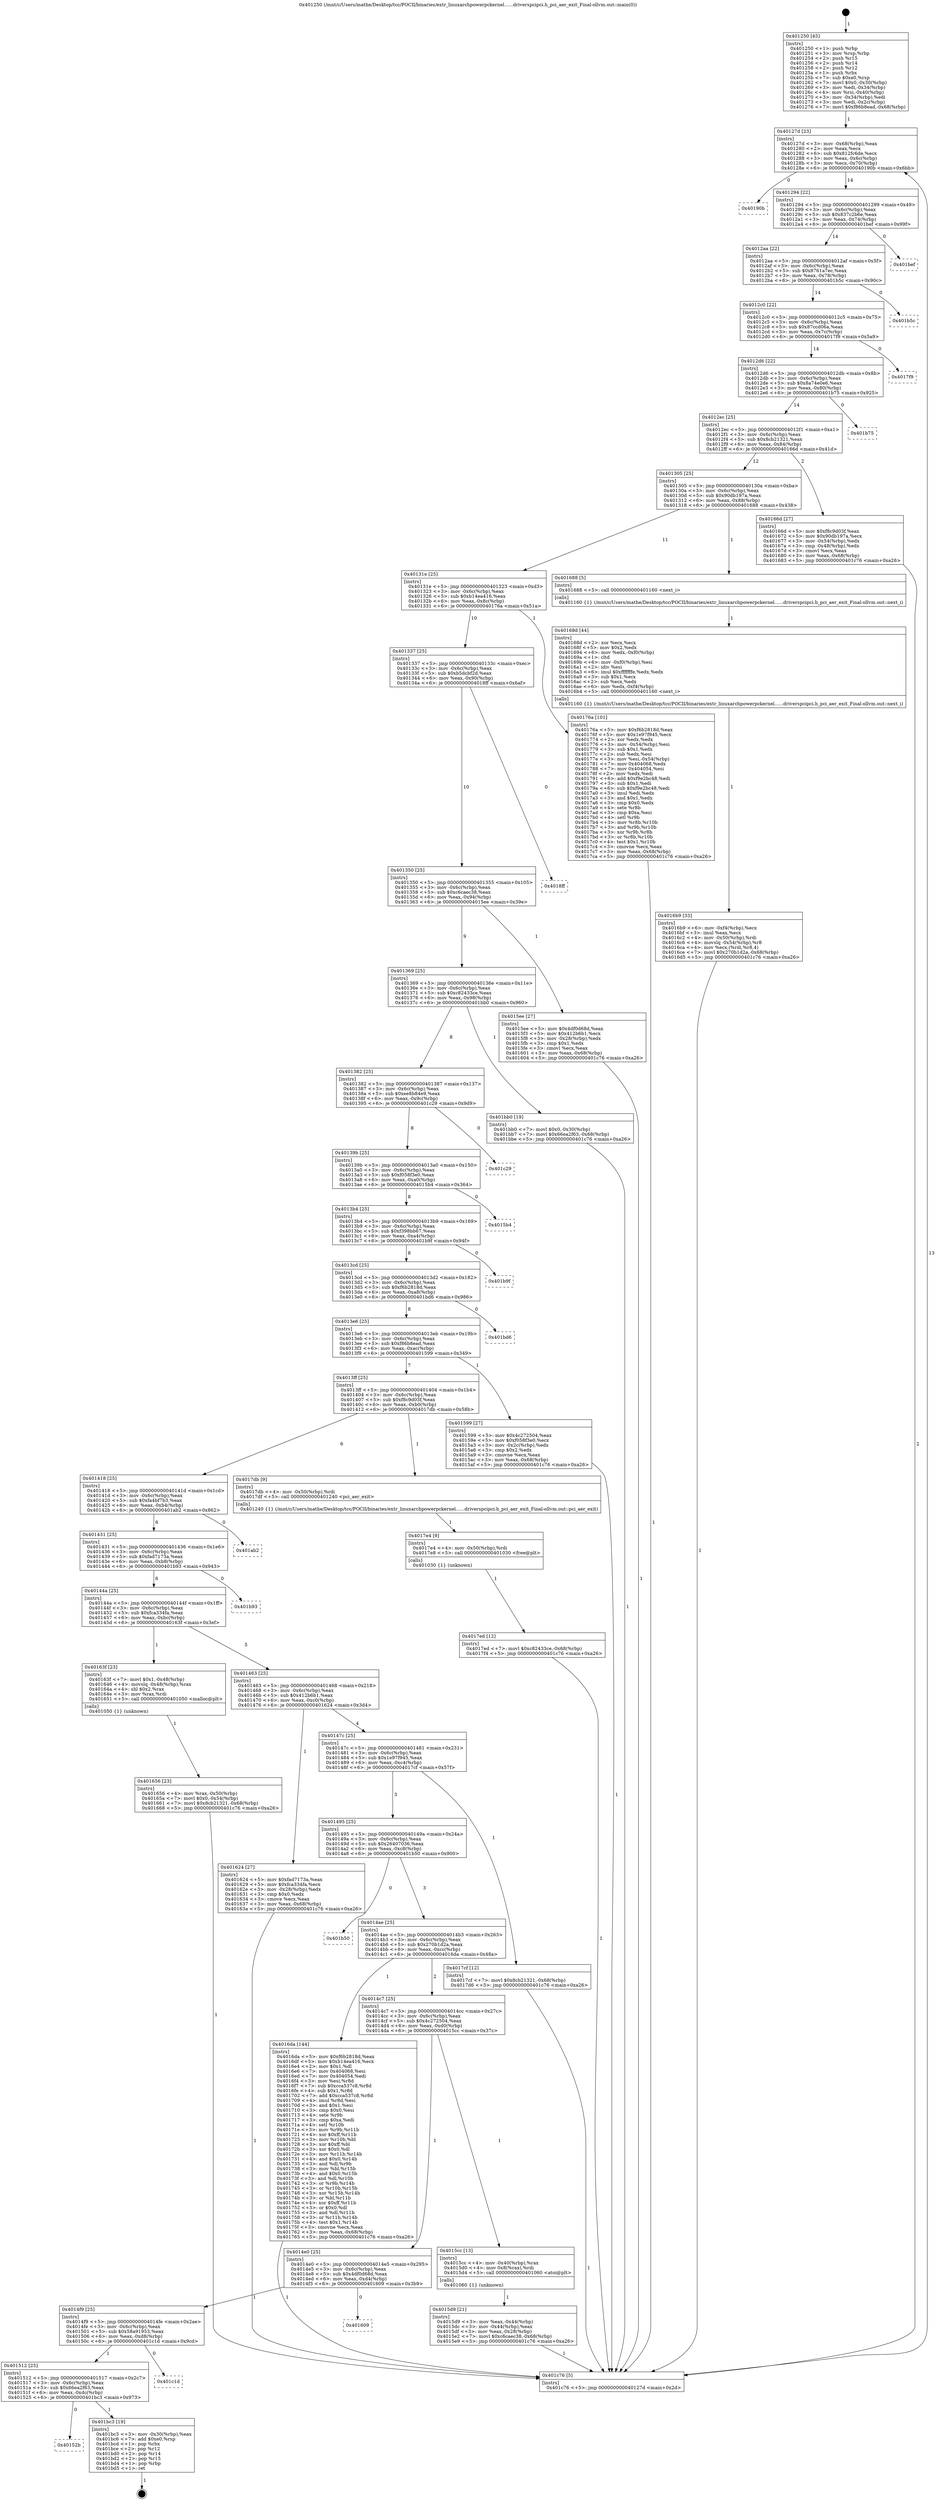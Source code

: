 digraph "0x401250" {
  label = "0x401250 (/mnt/c/Users/mathe/Desktop/tcc/POCII/binaries/extr_linuxarchpowerpckernel......driverspcipci.h_pci_aer_exit_Final-ollvm.out::main(0))"
  labelloc = "t"
  node[shape=record]

  Entry [label="",width=0.3,height=0.3,shape=circle,fillcolor=black,style=filled]
  "0x40127d" [label="{
     0x40127d [23]\l
     | [instrs]\l
     &nbsp;&nbsp;0x40127d \<+3\>: mov -0x68(%rbp),%eax\l
     &nbsp;&nbsp;0x401280 \<+2\>: mov %eax,%ecx\l
     &nbsp;&nbsp;0x401282 \<+6\>: sub $0x812fc6de,%ecx\l
     &nbsp;&nbsp;0x401288 \<+3\>: mov %eax,-0x6c(%rbp)\l
     &nbsp;&nbsp;0x40128b \<+3\>: mov %ecx,-0x70(%rbp)\l
     &nbsp;&nbsp;0x40128e \<+6\>: je 000000000040190b \<main+0x6bb\>\l
  }"]
  "0x40190b" [label="{
     0x40190b\l
  }", style=dashed]
  "0x401294" [label="{
     0x401294 [22]\l
     | [instrs]\l
     &nbsp;&nbsp;0x401294 \<+5\>: jmp 0000000000401299 \<main+0x49\>\l
     &nbsp;&nbsp;0x401299 \<+3\>: mov -0x6c(%rbp),%eax\l
     &nbsp;&nbsp;0x40129c \<+5\>: sub $0x837c2b6e,%eax\l
     &nbsp;&nbsp;0x4012a1 \<+3\>: mov %eax,-0x74(%rbp)\l
     &nbsp;&nbsp;0x4012a4 \<+6\>: je 0000000000401bef \<main+0x99f\>\l
  }"]
  Exit [label="",width=0.3,height=0.3,shape=circle,fillcolor=black,style=filled,peripheries=2]
  "0x401bef" [label="{
     0x401bef\l
  }", style=dashed]
  "0x4012aa" [label="{
     0x4012aa [22]\l
     | [instrs]\l
     &nbsp;&nbsp;0x4012aa \<+5\>: jmp 00000000004012af \<main+0x5f\>\l
     &nbsp;&nbsp;0x4012af \<+3\>: mov -0x6c(%rbp),%eax\l
     &nbsp;&nbsp;0x4012b2 \<+5\>: sub $0x8761a7ec,%eax\l
     &nbsp;&nbsp;0x4012b7 \<+3\>: mov %eax,-0x78(%rbp)\l
     &nbsp;&nbsp;0x4012ba \<+6\>: je 0000000000401b5c \<main+0x90c\>\l
  }"]
  "0x40152b" [label="{
     0x40152b\l
  }", style=dashed]
  "0x401b5c" [label="{
     0x401b5c\l
  }", style=dashed]
  "0x4012c0" [label="{
     0x4012c0 [22]\l
     | [instrs]\l
     &nbsp;&nbsp;0x4012c0 \<+5\>: jmp 00000000004012c5 \<main+0x75\>\l
     &nbsp;&nbsp;0x4012c5 \<+3\>: mov -0x6c(%rbp),%eax\l
     &nbsp;&nbsp;0x4012c8 \<+5\>: sub $0x87ccd06a,%eax\l
     &nbsp;&nbsp;0x4012cd \<+3\>: mov %eax,-0x7c(%rbp)\l
     &nbsp;&nbsp;0x4012d0 \<+6\>: je 00000000004017f9 \<main+0x5a9\>\l
  }"]
  "0x401bc3" [label="{
     0x401bc3 [19]\l
     | [instrs]\l
     &nbsp;&nbsp;0x401bc3 \<+3\>: mov -0x30(%rbp),%eax\l
     &nbsp;&nbsp;0x401bc6 \<+7\>: add $0xe0,%rsp\l
     &nbsp;&nbsp;0x401bcd \<+1\>: pop %rbx\l
     &nbsp;&nbsp;0x401bce \<+2\>: pop %r12\l
     &nbsp;&nbsp;0x401bd0 \<+2\>: pop %r14\l
     &nbsp;&nbsp;0x401bd2 \<+2\>: pop %r15\l
     &nbsp;&nbsp;0x401bd4 \<+1\>: pop %rbp\l
     &nbsp;&nbsp;0x401bd5 \<+1\>: ret\l
  }"]
  "0x4017f9" [label="{
     0x4017f9\l
  }", style=dashed]
  "0x4012d6" [label="{
     0x4012d6 [22]\l
     | [instrs]\l
     &nbsp;&nbsp;0x4012d6 \<+5\>: jmp 00000000004012db \<main+0x8b\>\l
     &nbsp;&nbsp;0x4012db \<+3\>: mov -0x6c(%rbp),%eax\l
     &nbsp;&nbsp;0x4012de \<+5\>: sub $0x8a74e0e6,%eax\l
     &nbsp;&nbsp;0x4012e3 \<+3\>: mov %eax,-0x80(%rbp)\l
     &nbsp;&nbsp;0x4012e6 \<+6\>: je 0000000000401b75 \<main+0x925\>\l
  }"]
  "0x401512" [label="{
     0x401512 [25]\l
     | [instrs]\l
     &nbsp;&nbsp;0x401512 \<+5\>: jmp 0000000000401517 \<main+0x2c7\>\l
     &nbsp;&nbsp;0x401517 \<+3\>: mov -0x6c(%rbp),%eax\l
     &nbsp;&nbsp;0x40151a \<+5\>: sub $0x66ea2f63,%eax\l
     &nbsp;&nbsp;0x40151f \<+6\>: mov %eax,-0xdc(%rbp)\l
     &nbsp;&nbsp;0x401525 \<+6\>: je 0000000000401bc3 \<main+0x973\>\l
  }"]
  "0x401b75" [label="{
     0x401b75\l
  }", style=dashed]
  "0x4012ec" [label="{
     0x4012ec [25]\l
     | [instrs]\l
     &nbsp;&nbsp;0x4012ec \<+5\>: jmp 00000000004012f1 \<main+0xa1\>\l
     &nbsp;&nbsp;0x4012f1 \<+3\>: mov -0x6c(%rbp),%eax\l
     &nbsp;&nbsp;0x4012f4 \<+5\>: sub $0x8cb21321,%eax\l
     &nbsp;&nbsp;0x4012f9 \<+6\>: mov %eax,-0x84(%rbp)\l
     &nbsp;&nbsp;0x4012ff \<+6\>: je 000000000040166d \<main+0x41d\>\l
  }"]
  "0x401c1d" [label="{
     0x401c1d\l
  }", style=dashed]
  "0x40166d" [label="{
     0x40166d [27]\l
     | [instrs]\l
     &nbsp;&nbsp;0x40166d \<+5\>: mov $0xf8c9d03f,%eax\l
     &nbsp;&nbsp;0x401672 \<+5\>: mov $0x90db197a,%ecx\l
     &nbsp;&nbsp;0x401677 \<+3\>: mov -0x54(%rbp),%edx\l
     &nbsp;&nbsp;0x40167a \<+3\>: cmp -0x48(%rbp),%edx\l
     &nbsp;&nbsp;0x40167d \<+3\>: cmovl %ecx,%eax\l
     &nbsp;&nbsp;0x401680 \<+3\>: mov %eax,-0x68(%rbp)\l
     &nbsp;&nbsp;0x401683 \<+5\>: jmp 0000000000401c76 \<main+0xa26\>\l
  }"]
  "0x401305" [label="{
     0x401305 [25]\l
     | [instrs]\l
     &nbsp;&nbsp;0x401305 \<+5\>: jmp 000000000040130a \<main+0xba\>\l
     &nbsp;&nbsp;0x40130a \<+3\>: mov -0x6c(%rbp),%eax\l
     &nbsp;&nbsp;0x40130d \<+5\>: sub $0x90db197a,%eax\l
     &nbsp;&nbsp;0x401312 \<+6\>: mov %eax,-0x88(%rbp)\l
     &nbsp;&nbsp;0x401318 \<+6\>: je 0000000000401688 \<main+0x438\>\l
  }"]
  "0x4014f9" [label="{
     0x4014f9 [25]\l
     | [instrs]\l
     &nbsp;&nbsp;0x4014f9 \<+5\>: jmp 00000000004014fe \<main+0x2ae\>\l
     &nbsp;&nbsp;0x4014fe \<+3\>: mov -0x6c(%rbp),%eax\l
     &nbsp;&nbsp;0x401501 \<+5\>: sub $0x58a91953,%eax\l
     &nbsp;&nbsp;0x401506 \<+6\>: mov %eax,-0xd8(%rbp)\l
     &nbsp;&nbsp;0x40150c \<+6\>: je 0000000000401c1d \<main+0x9cd\>\l
  }"]
  "0x401688" [label="{
     0x401688 [5]\l
     | [instrs]\l
     &nbsp;&nbsp;0x401688 \<+5\>: call 0000000000401160 \<next_i\>\l
     | [calls]\l
     &nbsp;&nbsp;0x401160 \{1\} (/mnt/c/Users/mathe/Desktop/tcc/POCII/binaries/extr_linuxarchpowerpckernel......driverspcipci.h_pci_aer_exit_Final-ollvm.out::next_i)\l
  }"]
  "0x40131e" [label="{
     0x40131e [25]\l
     | [instrs]\l
     &nbsp;&nbsp;0x40131e \<+5\>: jmp 0000000000401323 \<main+0xd3\>\l
     &nbsp;&nbsp;0x401323 \<+3\>: mov -0x6c(%rbp),%eax\l
     &nbsp;&nbsp;0x401326 \<+5\>: sub $0xb14ea416,%eax\l
     &nbsp;&nbsp;0x40132b \<+6\>: mov %eax,-0x8c(%rbp)\l
     &nbsp;&nbsp;0x401331 \<+6\>: je 000000000040176a \<main+0x51a\>\l
  }"]
  "0x401609" [label="{
     0x401609\l
  }", style=dashed]
  "0x40176a" [label="{
     0x40176a [101]\l
     | [instrs]\l
     &nbsp;&nbsp;0x40176a \<+5\>: mov $0xf6b2818d,%eax\l
     &nbsp;&nbsp;0x40176f \<+5\>: mov $0x1e97f945,%ecx\l
     &nbsp;&nbsp;0x401774 \<+2\>: xor %edx,%edx\l
     &nbsp;&nbsp;0x401776 \<+3\>: mov -0x54(%rbp),%esi\l
     &nbsp;&nbsp;0x401779 \<+3\>: sub $0x1,%edx\l
     &nbsp;&nbsp;0x40177c \<+2\>: sub %edx,%esi\l
     &nbsp;&nbsp;0x40177e \<+3\>: mov %esi,-0x54(%rbp)\l
     &nbsp;&nbsp;0x401781 \<+7\>: mov 0x404068,%edx\l
     &nbsp;&nbsp;0x401788 \<+7\>: mov 0x404054,%esi\l
     &nbsp;&nbsp;0x40178f \<+2\>: mov %edx,%edi\l
     &nbsp;&nbsp;0x401791 \<+6\>: add $0xf9e2bc48,%edi\l
     &nbsp;&nbsp;0x401797 \<+3\>: sub $0x1,%edi\l
     &nbsp;&nbsp;0x40179a \<+6\>: sub $0xf9e2bc48,%edi\l
     &nbsp;&nbsp;0x4017a0 \<+3\>: imul %edi,%edx\l
     &nbsp;&nbsp;0x4017a3 \<+3\>: and $0x1,%edx\l
     &nbsp;&nbsp;0x4017a6 \<+3\>: cmp $0x0,%edx\l
     &nbsp;&nbsp;0x4017a9 \<+4\>: sete %r8b\l
     &nbsp;&nbsp;0x4017ad \<+3\>: cmp $0xa,%esi\l
     &nbsp;&nbsp;0x4017b0 \<+4\>: setl %r9b\l
     &nbsp;&nbsp;0x4017b4 \<+3\>: mov %r8b,%r10b\l
     &nbsp;&nbsp;0x4017b7 \<+3\>: and %r9b,%r10b\l
     &nbsp;&nbsp;0x4017ba \<+3\>: xor %r9b,%r8b\l
     &nbsp;&nbsp;0x4017bd \<+3\>: or %r8b,%r10b\l
     &nbsp;&nbsp;0x4017c0 \<+4\>: test $0x1,%r10b\l
     &nbsp;&nbsp;0x4017c4 \<+3\>: cmovne %ecx,%eax\l
     &nbsp;&nbsp;0x4017c7 \<+3\>: mov %eax,-0x68(%rbp)\l
     &nbsp;&nbsp;0x4017ca \<+5\>: jmp 0000000000401c76 \<main+0xa26\>\l
  }"]
  "0x401337" [label="{
     0x401337 [25]\l
     | [instrs]\l
     &nbsp;&nbsp;0x401337 \<+5\>: jmp 000000000040133c \<main+0xec\>\l
     &nbsp;&nbsp;0x40133c \<+3\>: mov -0x6c(%rbp),%eax\l
     &nbsp;&nbsp;0x40133f \<+5\>: sub $0xb5dcbf2d,%eax\l
     &nbsp;&nbsp;0x401344 \<+6\>: mov %eax,-0x90(%rbp)\l
     &nbsp;&nbsp;0x40134a \<+6\>: je 00000000004018ff \<main+0x6af\>\l
  }"]
  "0x4017ed" [label="{
     0x4017ed [12]\l
     | [instrs]\l
     &nbsp;&nbsp;0x4017ed \<+7\>: movl $0xc82433ce,-0x68(%rbp)\l
     &nbsp;&nbsp;0x4017f4 \<+5\>: jmp 0000000000401c76 \<main+0xa26\>\l
  }"]
  "0x4018ff" [label="{
     0x4018ff\l
  }", style=dashed]
  "0x401350" [label="{
     0x401350 [25]\l
     | [instrs]\l
     &nbsp;&nbsp;0x401350 \<+5\>: jmp 0000000000401355 \<main+0x105\>\l
     &nbsp;&nbsp;0x401355 \<+3\>: mov -0x6c(%rbp),%eax\l
     &nbsp;&nbsp;0x401358 \<+5\>: sub $0xc6caec38,%eax\l
     &nbsp;&nbsp;0x40135d \<+6\>: mov %eax,-0x94(%rbp)\l
     &nbsp;&nbsp;0x401363 \<+6\>: je 00000000004015ee \<main+0x39e\>\l
  }"]
  "0x4017e4" [label="{
     0x4017e4 [9]\l
     | [instrs]\l
     &nbsp;&nbsp;0x4017e4 \<+4\>: mov -0x50(%rbp),%rdi\l
     &nbsp;&nbsp;0x4017e8 \<+5\>: call 0000000000401030 \<free@plt\>\l
     | [calls]\l
     &nbsp;&nbsp;0x401030 \{1\} (unknown)\l
  }"]
  "0x4015ee" [label="{
     0x4015ee [27]\l
     | [instrs]\l
     &nbsp;&nbsp;0x4015ee \<+5\>: mov $0x4df0d68d,%eax\l
     &nbsp;&nbsp;0x4015f3 \<+5\>: mov $0x412b6b1,%ecx\l
     &nbsp;&nbsp;0x4015f8 \<+3\>: mov -0x28(%rbp),%edx\l
     &nbsp;&nbsp;0x4015fb \<+3\>: cmp $0x1,%edx\l
     &nbsp;&nbsp;0x4015fe \<+3\>: cmovl %ecx,%eax\l
     &nbsp;&nbsp;0x401601 \<+3\>: mov %eax,-0x68(%rbp)\l
     &nbsp;&nbsp;0x401604 \<+5\>: jmp 0000000000401c76 \<main+0xa26\>\l
  }"]
  "0x401369" [label="{
     0x401369 [25]\l
     | [instrs]\l
     &nbsp;&nbsp;0x401369 \<+5\>: jmp 000000000040136e \<main+0x11e\>\l
     &nbsp;&nbsp;0x40136e \<+3\>: mov -0x6c(%rbp),%eax\l
     &nbsp;&nbsp;0x401371 \<+5\>: sub $0xc82433ce,%eax\l
     &nbsp;&nbsp;0x401376 \<+6\>: mov %eax,-0x98(%rbp)\l
     &nbsp;&nbsp;0x40137c \<+6\>: je 0000000000401bb0 \<main+0x960\>\l
  }"]
  "0x4016b9" [label="{
     0x4016b9 [33]\l
     | [instrs]\l
     &nbsp;&nbsp;0x4016b9 \<+6\>: mov -0xf4(%rbp),%ecx\l
     &nbsp;&nbsp;0x4016bf \<+3\>: imul %eax,%ecx\l
     &nbsp;&nbsp;0x4016c2 \<+4\>: mov -0x50(%rbp),%rdi\l
     &nbsp;&nbsp;0x4016c6 \<+4\>: movslq -0x54(%rbp),%r8\l
     &nbsp;&nbsp;0x4016ca \<+4\>: mov %ecx,(%rdi,%r8,4)\l
     &nbsp;&nbsp;0x4016ce \<+7\>: movl $0x270b1d2a,-0x68(%rbp)\l
     &nbsp;&nbsp;0x4016d5 \<+5\>: jmp 0000000000401c76 \<main+0xa26\>\l
  }"]
  "0x401bb0" [label="{
     0x401bb0 [19]\l
     | [instrs]\l
     &nbsp;&nbsp;0x401bb0 \<+7\>: movl $0x0,-0x30(%rbp)\l
     &nbsp;&nbsp;0x401bb7 \<+7\>: movl $0x66ea2f63,-0x68(%rbp)\l
     &nbsp;&nbsp;0x401bbe \<+5\>: jmp 0000000000401c76 \<main+0xa26\>\l
  }"]
  "0x401382" [label="{
     0x401382 [25]\l
     | [instrs]\l
     &nbsp;&nbsp;0x401382 \<+5\>: jmp 0000000000401387 \<main+0x137\>\l
     &nbsp;&nbsp;0x401387 \<+3\>: mov -0x6c(%rbp),%eax\l
     &nbsp;&nbsp;0x40138a \<+5\>: sub $0xee8b84e9,%eax\l
     &nbsp;&nbsp;0x40138f \<+6\>: mov %eax,-0x9c(%rbp)\l
     &nbsp;&nbsp;0x401395 \<+6\>: je 0000000000401c29 \<main+0x9d9\>\l
  }"]
  "0x40168d" [label="{
     0x40168d [44]\l
     | [instrs]\l
     &nbsp;&nbsp;0x40168d \<+2\>: xor %ecx,%ecx\l
     &nbsp;&nbsp;0x40168f \<+5\>: mov $0x2,%edx\l
     &nbsp;&nbsp;0x401694 \<+6\>: mov %edx,-0xf0(%rbp)\l
     &nbsp;&nbsp;0x40169a \<+1\>: cltd\l
     &nbsp;&nbsp;0x40169b \<+6\>: mov -0xf0(%rbp),%esi\l
     &nbsp;&nbsp;0x4016a1 \<+2\>: idiv %esi\l
     &nbsp;&nbsp;0x4016a3 \<+6\>: imul $0xfffffffe,%edx,%edx\l
     &nbsp;&nbsp;0x4016a9 \<+3\>: sub $0x1,%ecx\l
     &nbsp;&nbsp;0x4016ac \<+2\>: sub %ecx,%edx\l
     &nbsp;&nbsp;0x4016ae \<+6\>: mov %edx,-0xf4(%rbp)\l
     &nbsp;&nbsp;0x4016b4 \<+5\>: call 0000000000401160 \<next_i\>\l
     | [calls]\l
     &nbsp;&nbsp;0x401160 \{1\} (/mnt/c/Users/mathe/Desktop/tcc/POCII/binaries/extr_linuxarchpowerpckernel......driverspcipci.h_pci_aer_exit_Final-ollvm.out::next_i)\l
  }"]
  "0x401c29" [label="{
     0x401c29\l
  }", style=dashed]
  "0x40139b" [label="{
     0x40139b [25]\l
     | [instrs]\l
     &nbsp;&nbsp;0x40139b \<+5\>: jmp 00000000004013a0 \<main+0x150\>\l
     &nbsp;&nbsp;0x4013a0 \<+3\>: mov -0x6c(%rbp),%eax\l
     &nbsp;&nbsp;0x4013a3 \<+5\>: sub $0xf058f3e0,%eax\l
     &nbsp;&nbsp;0x4013a8 \<+6\>: mov %eax,-0xa0(%rbp)\l
     &nbsp;&nbsp;0x4013ae \<+6\>: je 00000000004015b4 \<main+0x364\>\l
  }"]
  "0x401656" [label="{
     0x401656 [23]\l
     | [instrs]\l
     &nbsp;&nbsp;0x401656 \<+4\>: mov %rax,-0x50(%rbp)\l
     &nbsp;&nbsp;0x40165a \<+7\>: movl $0x0,-0x54(%rbp)\l
     &nbsp;&nbsp;0x401661 \<+7\>: movl $0x8cb21321,-0x68(%rbp)\l
     &nbsp;&nbsp;0x401668 \<+5\>: jmp 0000000000401c76 \<main+0xa26\>\l
  }"]
  "0x4015b4" [label="{
     0x4015b4\l
  }", style=dashed]
  "0x4013b4" [label="{
     0x4013b4 [25]\l
     | [instrs]\l
     &nbsp;&nbsp;0x4013b4 \<+5\>: jmp 00000000004013b9 \<main+0x169\>\l
     &nbsp;&nbsp;0x4013b9 \<+3\>: mov -0x6c(%rbp),%eax\l
     &nbsp;&nbsp;0x4013bc \<+5\>: sub $0xf398bb67,%eax\l
     &nbsp;&nbsp;0x4013c1 \<+6\>: mov %eax,-0xa4(%rbp)\l
     &nbsp;&nbsp;0x4013c7 \<+6\>: je 0000000000401b9f \<main+0x94f\>\l
  }"]
  "0x4015d9" [label="{
     0x4015d9 [21]\l
     | [instrs]\l
     &nbsp;&nbsp;0x4015d9 \<+3\>: mov %eax,-0x44(%rbp)\l
     &nbsp;&nbsp;0x4015dc \<+3\>: mov -0x44(%rbp),%eax\l
     &nbsp;&nbsp;0x4015df \<+3\>: mov %eax,-0x28(%rbp)\l
     &nbsp;&nbsp;0x4015e2 \<+7\>: movl $0xc6caec38,-0x68(%rbp)\l
     &nbsp;&nbsp;0x4015e9 \<+5\>: jmp 0000000000401c76 \<main+0xa26\>\l
  }"]
  "0x401b9f" [label="{
     0x401b9f\l
  }", style=dashed]
  "0x4013cd" [label="{
     0x4013cd [25]\l
     | [instrs]\l
     &nbsp;&nbsp;0x4013cd \<+5\>: jmp 00000000004013d2 \<main+0x182\>\l
     &nbsp;&nbsp;0x4013d2 \<+3\>: mov -0x6c(%rbp),%eax\l
     &nbsp;&nbsp;0x4013d5 \<+5\>: sub $0xf6b2818d,%eax\l
     &nbsp;&nbsp;0x4013da \<+6\>: mov %eax,-0xa8(%rbp)\l
     &nbsp;&nbsp;0x4013e0 \<+6\>: je 0000000000401bd6 \<main+0x986\>\l
  }"]
  "0x4014e0" [label="{
     0x4014e0 [25]\l
     | [instrs]\l
     &nbsp;&nbsp;0x4014e0 \<+5\>: jmp 00000000004014e5 \<main+0x295\>\l
     &nbsp;&nbsp;0x4014e5 \<+3\>: mov -0x6c(%rbp),%eax\l
     &nbsp;&nbsp;0x4014e8 \<+5\>: sub $0x4df0d68d,%eax\l
     &nbsp;&nbsp;0x4014ed \<+6\>: mov %eax,-0xd4(%rbp)\l
     &nbsp;&nbsp;0x4014f3 \<+6\>: je 0000000000401609 \<main+0x3b9\>\l
  }"]
  "0x401bd6" [label="{
     0x401bd6\l
  }", style=dashed]
  "0x4013e6" [label="{
     0x4013e6 [25]\l
     | [instrs]\l
     &nbsp;&nbsp;0x4013e6 \<+5\>: jmp 00000000004013eb \<main+0x19b\>\l
     &nbsp;&nbsp;0x4013eb \<+3\>: mov -0x6c(%rbp),%eax\l
     &nbsp;&nbsp;0x4013ee \<+5\>: sub $0xf86b8ead,%eax\l
     &nbsp;&nbsp;0x4013f3 \<+6\>: mov %eax,-0xac(%rbp)\l
     &nbsp;&nbsp;0x4013f9 \<+6\>: je 0000000000401599 \<main+0x349\>\l
  }"]
  "0x4015cc" [label="{
     0x4015cc [13]\l
     | [instrs]\l
     &nbsp;&nbsp;0x4015cc \<+4\>: mov -0x40(%rbp),%rax\l
     &nbsp;&nbsp;0x4015d0 \<+4\>: mov 0x8(%rax),%rdi\l
     &nbsp;&nbsp;0x4015d4 \<+5\>: call 0000000000401060 \<atoi@plt\>\l
     | [calls]\l
     &nbsp;&nbsp;0x401060 \{1\} (unknown)\l
  }"]
  "0x401599" [label="{
     0x401599 [27]\l
     | [instrs]\l
     &nbsp;&nbsp;0x401599 \<+5\>: mov $0x4c272504,%eax\l
     &nbsp;&nbsp;0x40159e \<+5\>: mov $0xf058f3e0,%ecx\l
     &nbsp;&nbsp;0x4015a3 \<+3\>: mov -0x2c(%rbp),%edx\l
     &nbsp;&nbsp;0x4015a6 \<+3\>: cmp $0x2,%edx\l
     &nbsp;&nbsp;0x4015a9 \<+3\>: cmovne %ecx,%eax\l
     &nbsp;&nbsp;0x4015ac \<+3\>: mov %eax,-0x68(%rbp)\l
     &nbsp;&nbsp;0x4015af \<+5\>: jmp 0000000000401c76 \<main+0xa26\>\l
  }"]
  "0x4013ff" [label="{
     0x4013ff [25]\l
     | [instrs]\l
     &nbsp;&nbsp;0x4013ff \<+5\>: jmp 0000000000401404 \<main+0x1b4\>\l
     &nbsp;&nbsp;0x401404 \<+3\>: mov -0x6c(%rbp),%eax\l
     &nbsp;&nbsp;0x401407 \<+5\>: sub $0xf8c9d03f,%eax\l
     &nbsp;&nbsp;0x40140c \<+6\>: mov %eax,-0xb0(%rbp)\l
     &nbsp;&nbsp;0x401412 \<+6\>: je 00000000004017db \<main+0x58b\>\l
  }"]
  "0x401c76" [label="{
     0x401c76 [5]\l
     | [instrs]\l
     &nbsp;&nbsp;0x401c76 \<+5\>: jmp 000000000040127d \<main+0x2d\>\l
  }"]
  "0x401250" [label="{
     0x401250 [45]\l
     | [instrs]\l
     &nbsp;&nbsp;0x401250 \<+1\>: push %rbp\l
     &nbsp;&nbsp;0x401251 \<+3\>: mov %rsp,%rbp\l
     &nbsp;&nbsp;0x401254 \<+2\>: push %r15\l
     &nbsp;&nbsp;0x401256 \<+2\>: push %r14\l
     &nbsp;&nbsp;0x401258 \<+2\>: push %r12\l
     &nbsp;&nbsp;0x40125a \<+1\>: push %rbx\l
     &nbsp;&nbsp;0x40125b \<+7\>: sub $0xe0,%rsp\l
     &nbsp;&nbsp;0x401262 \<+7\>: movl $0x0,-0x30(%rbp)\l
     &nbsp;&nbsp;0x401269 \<+3\>: mov %edi,-0x34(%rbp)\l
     &nbsp;&nbsp;0x40126c \<+4\>: mov %rsi,-0x40(%rbp)\l
     &nbsp;&nbsp;0x401270 \<+3\>: mov -0x34(%rbp),%edi\l
     &nbsp;&nbsp;0x401273 \<+3\>: mov %edi,-0x2c(%rbp)\l
     &nbsp;&nbsp;0x401276 \<+7\>: movl $0xf86b8ead,-0x68(%rbp)\l
  }"]
  "0x4014c7" [label="{
     0x4014c7 [25]\l
     | [instrs]\l
     &nbsp;&nbsp;0x4014c7 \<+5\>: jmp 00000000004014cc \<main+0x27c\>\l
     &nbsp;&nbsp;0x4014cc \<+3\>: mov -0x6c(%rbp),%eax\l
     &nbsp;&nbsp;0x4014cf \<+5\>: sub $0x4c272504,%eax\l
     &nbsp;&nbsp;0x4014d4 \<+6\>: mov %eax,-0xd0(%rbp)\l
     &nbsp;&nbsp;0x4014da \<+6\>: je 00000000004015cc \<main+0x37c\>\l
  }"]
  "0x4017db" [label="{
     0x4017db [9]\l
     | [instrs]\l
     &nbsp;&nbsp;0x4017db \<+4\>: mov -0x50(%rbp),%rdi\l
     &nbsp;&nbsp;0x4017df \<+5\>: call 0000000000401240 \<pci_aer_exit\>\l
     | [calls]\l
     &nbsp;&nbsp;0x401240 \{1\} (/mnt/c/Users/mathe/Desktop/tcc/POCII/binaries/extr_linuxarchpowerpckernel......driverspcipci.h_pci_aer_exit_Final-ollvm.out::pci_aer_exit)\l
  }"]
  "0x401418" [label="{
     0x401418 [25]\l
     | [instrs]\l
     &nbsp;&nbsp;0x401418 \<+5\>: jmp 000000000040141d \<main+0x1cd\>\l
     &nbsp;&nbsp;0x40141d \<+3\>: mov -0x6c(%rbp),%eax\l
     &nbsp;&nbsp;0x401420 \<+5\>: sub $0xfa4bf7b3,%eax\l
     &nbsp;&nbsp;0x401425 \<+6\>: mov %eax,-0xb4(%rbp)\l
     &nbsp;&nbsp;0x40142b \<+6\>: je 0000000000401ab2 \<main+0x862\>\l
  }"]
  "0x4016da" [label="{
     0x4016da [144]\l
     | [instrs]\l
     &nbsp;&nbsp;0x4016da \<+5\>: mov $0xf6b2818d,%eax\l
     &nbsp;&nbsp;0x4016df \<+5\>: mov $0xb14ea416,%ecx\l
     &nbsp;&nbsp;0x4016e4 \<+2\>: mov $0x1,%dl\l
     &nbsp;&nbsp;0x4016e6 \<+7\>: mov 0x404068,%esi\l
     &nbsp;&nbsp;0x4016ed \<+7\>: mov 0x404054,%edi\l
     &nbsp;&nbsp;0x4016f4 \<+3\>: mov %esi,%r8d\l
     &nbsp;&nbsp;0x4016f7 \<+7\>: sub $0xcca537c8,%r8d\l
     &nbsp;&nbsp;0x4016fe \<+4\>: sub $0x1,%r8d\l
     &nbsp;&nbsp;0x401702 \<+7\>: add $0xcca537c8,%r8d\l
     &nbsp;&nbsp;0x401709 \<+4\>: imul %r8d,%esi\l
     &nbsp;&nbsp;0x40170d \<+3\>: and $0x1,%esi\l
     &nbsp;&nbsp;0x401710 \<+3\>: cmp $0x0,%esi\l
     &nbsp;&nbsp;0x401713 \<+4\>: sete %r9b\l
     &nbsp;&nbsp;0x401717 \<+3\>: cmp $0xa,%edi\l
     &nbsp;&nbsp;0x40171a \<+4\>: setl %r10b\l
     &nbsp;&nbsp;0x40171e \<+3\>: mov %r9b,%r11b\l
     &nbsp;&nbsp;0x401721 \<+4\>: xor $0xff,%r11b\l
     &nbsp;&nbsp;0x401725 \<+3\>: mov %r10b,%bl\l
     &nbsp;&nbsp;0x401728 \<+3\>: xor $0xff,%bl\l
     &nbsp;&nbsp;0x40172b \<+3\>: xor $0x0,%dl\l
     &nbsp;&nbsp;0x40172e \<+3\>: mov %r11b,%r14b\l
     &nbsp;&nbsp;0x401731 \<+4\>: and $0x0,%r14b\l
     &nbsp;&nbsp;0x401735 \<+3\>: and %dl,%r9b\l
     &nbsp;&nbsp;0x401738 \<+3\>: mov %bl,%r15b\l
     &nbsp;&nbsp;0x40173b \<+4\>: and $0x0,%r15b\l
     &nbsp;&nbsp;0x40173f \<+3\>: and %dl,%r10b\l
     &nbsp;&nbsp;0x401742 \<+3\>: or %r9b,%r14b\l
     &nbsp;&nbsp;0x401745 \<+3\>: or %r10b,%r15b\l
     &nbsp;&nbsp;0x401748 \<+3\>: xor %r15b,%r14b\l
     &nbsp;&nbsp;0x40174b \<+3\>: or %bl,%r11b\l
     &nbsp;&nbsp;0x40174e \<+4\>: xor $0xff,%r11b\l
     &nbsp;&nbsp;0x401752 \<+3\>: or $0x0,%dl\l
     &nbsp;&nbsp;0x401755 \<+3\>: and %dl,%r11b\l
     &nbsp;&nbsp;0x401758 \<+3\>: or %r11b,%r14b\l
     &nbsp;&nbsp;0x40175b \<+4\>: test $0x1,%r14b\l
     &nbsp;&nbsp;0x40175f \<+3\>: cmovne %ecx,%eax\l
     &nbsp;&nbsp;0x401762 \<+3\>: mov %eax,-0x68(%rbp)\l
     &nbsp;&nbsp;0x401765 \<+5\>: jmp 0000000000401c76 \<main+0xa26\>\l
  }"]
  "0x401ab2" [label="{
     0x401ab2\l
  }", style=dashed]
  "0x401431" [label="{
     0x401431 [25]\l
     | [instrs]\l
     &nbsp;&nbsp;0x401431 \<+5\>: jmp 0000000000401436 \<main+0x1e6\>\l
     &nbsp;&nbsp;0x401436 \<+3\>: mov -0x6c(%rbp),%eax\l
     &nbsp;&nbsp;0x401439 \<+5\>: sub $0xfad7173a,%eax\l
     &nbsp;&nbsp;0x40143e \<+6\>: mov %eax,-0xb8(%rbp)\l
     &nbsp;&nbsp;0x401444 \<+6\>: je 0000000000401b93 \<main+0x943\>\l
  }"]
  "0x4014ae" [label="{
     0x4014ae [25]\l
     | [instrs]\l
     &nbsp;&nbsp;0x4014ae \<+5\>: jmp 00000000004014b3 \<main+0x263\>\l
     &nbsp;&nbsp;0x4014b3 \<+3\>: mov -0x6c(%rbp),%eax\l
     &nbsp;&nbsp;0x4014b6 \<+5\>: sub $0x270b1d2a,%eax\l
     &nbsp;&nbsp;0x4014bb \<+6\>: mov %eax,-0xcc(%rbp)\l
     &nbsp;&nbsp;0x4014c1 \<+6\>: je 00000000004016da \<main+0x48a\>\l
  }"]
  "0x401b93" [label="{
     0x401b93\l
  }", style=dashed]
  "0x40144a" [label="{
     0x40144a [25]\l
     | [instrs]\l
     &nbsp;&nbsp;0x40144a \<+5\>: jmp 000000000040144f \<main+0x1ff\>\l
     &nbsp;&nbsp;0x40144f \<+3\>: mov -0x6c(%rbp),%eax\l
     &nbsp;&nbsp;0x401452 \<+5\>: sub $0xfca334fa,%eax\l
     &nbsp;&nbsp;0x401457 \<+6\>: mov %eax,-0xbc(%rbp)\l
     &nbsp;&nbsp;0x40145d \<+6\>: je 000000000040163f \<main+0x3ef\>\l
  }"]
  "0x401b50" [label="{
     0x401b50\l
  }", style=dashed]
  "0x40163f" [label="{
     0x40163f [23]\l
     | [instrs]\l
     &nbsp;&nbsp;0x40163f \<+7\>: movl $0x1,-0x48(%rbp)\l
     &nbsp;&nbsp;0x401646 \<+4\>: movslq -0x48(%rbp),%rax\l
     &nbsp;&nbsp;0x40164a \<+4\>: shl $0x2,%rax\l
     &nbsp;&nbsp;0x40164e \<+3\>: mov %rax,%rdi\l
     &nbsp;&nbsp;0x401651 \<+5\>: call 0000000000401050 \<malloc@plt\>\l
     | [calls]\l
     &nbsp;&nbsp;0x401050 \{1\} (unknown)\l
  }"]
  "0x401463" [label="{
     0x401463 [25]\l
     | [instrs]\l
     &nbsp;&nbsp;0x401463 \<+5\>: jmp 0000000000401468 \<main+0x218\>\l
     &nbsp;&nbsp;0x401468 \<+3\>: mov -0x6c(%rbp),%eax\l
     &nbsp;&nbsp;0x40146b \<+5\>: sub $0x412b6b1,%eax\l
     &nbsp;&nbsp;0x401470 \<+6\>: mov %eax,-0xc0(%rbp)\l
     &nbsp;&nbsp;0x401476 \<+6\>: je 0000000000401624 \<main+0x3d4\>\l
  }"]
  "0x401495" [label="{
     0x401495 [25]\l
     | [instrs]\l
     &nbsp;&nbsp;0x401495 \<+5\>: jmp 000000000040149a \<main+0x24a\>\l
     &nbsp;&nbsp;0x40149a \<+3\>: mov -0x6c(%rbp),%eax\l
     &nbsp;&nbsp;0x40149d \<+5\>: sub $0x26407036,%eax\l
     &nbsp;&nbsp;0x4014a2 \<+6\>: mov %eax,-0xc8(%rbp)\l
     &nbsp;&nbsp;0x4014a8 \<+6\>: je 0000000000401b50 \<main+0x900\>\l
  }"]
  "0x401624" [label="{
     0x401624 [27]\l
     | [instrs]\l
     &nbsp;&nbsp;0x401624 \<+5\>: mov $0xfad7173a,%eax\l
     &nbsp;&nbsp;0x401629 \<+5\>: mov $0xfca334fa,%ecx\l
     &nbsp;&nbsp;0x40162e \<+3\>: mov -0x28(%rbp),%edx\l
     &nbsp;&nbsp;0x401631 \<+3\>: cmp $0x0,%edx\l
     &nbsp;&nbsp;0x401634 \<+3\>: cmove %ecx,%eax\l
     &nbsp;&nbsp;0x401637 \<+3\>: mov %eax,-0x68(%rbp)\l
     &nbsp;&nbsp;0x40163a \<+5\>: jmp 0000000000401c76 \<main+0xa26\>\l
  }"]
  "0x40147c" [label="{
     0x40147c [25]\l
     | [instrs]\l
     &nbsp;&nbsp;0x40147c \<+5\>: jmp 0000000000401481 \<main+0x231\>\l
     &nbsp;&nbsp;0x401481 \<+3\>: mov -0x6c(%rbp),%eax\l
     &nbsp;&nbsp;0x401484 \<+5\>: sub $0x1e97f945,%eax\l
     &nbsp;&nbsp;0x401489 \<+6\>: mov %eax,-0xc4(%rbp)\l
     &nbsp;&nbsp;0x40148f \<+6\>: je 00000000004017cf \<main+0x57f\>\l
  }"]
  "0x4017cf" [label="{
     0x4017cf [12]\l
     | [instrs]\l
     &nbsp;&nbsp;0x4017cf \<+7\>: movl $0x8cb21321,-0x68(%rbp)\l
     &nbsp;&nbsp;0x4017d6 \<+5\>: jmp 0000000000401c76 \<main+0xa26\>\l
  }"]
  Entry -> "0x401250" [label=" 1"]
  "0x40127d" -> "0x40190b" [label=" 0"]
  "0x40127d" -> "0x401294" [label=" 14"]
  "0x401bc3" -> Exit [label=" 1"]
  "0x401294" -> "0x401bef" [label=" 0"]
  "0x401294" -> "0x4012aa" [label=" 14"]
  "0x401512" -> "0x40152b" [label=" 0"]
  "0x4012aa" -> "0x401b5c" [label=" 0"]
  "0x4012aa" -> "0x4012c0" [label=" 14"]
  "0x401512" -> "0x401bc3" [label=" 1"]
  "0x4012c0" -> "0x4017f9" [label=" 0"]
  "0x4012c0" -> "0x4012d6" [label=" 14"]
  "0x4014f9" -> "0x401512" [label=" 1"]
  "0x4012d6" -> "0x401b75" [label=" 0"]
  "0x4012d6" -> "0x4012ec" [label=" 14"]
  "0x4014f9" -> "0x401c1d" [label=" 0"]
  "0x4012ec" -> "0x40166d" [label=" 2"]
  "0x4012ec" -> "0x401305" [label=" 12"]
  "0x4014e0" -> "0x4014f9" [label=" 1"]
  "0x401305" -> "0x401688" [label=" 1"]
  "0x401305" -> "0x40131e" [label=" 11"]
  "0x4014e0" -> "0x401609" [label=" 0"]
  "0x40131e" -> "0x40176a" [label=" 1"]
  "0x40131e" -> "0x401337" [label=" 10"]
  "0x401bb0" -> "0x401c76" [label=" 1"]
  "0x401337" -> "0x4018ff" [label=" 0"]
  "0x401337" -> "0x401350" [label=" 10"]
  "0x4017ed" -> "0x401c76" [label=" 1"]
  "0x401350" -> "0x4015ee" [label=" 1"]
  "0x401350" -> "0x401369" [label=" 9"]
  "0x4017e4" -> "0x4017ed" [label=" 1"]
  "0x401369" -> "0x401bb0" [label=" 1"]
  "0x401369" -> "0x401382" [label=" 8"]
  "0x4017db" -> "0x4017e4" [label=" 1"]
  "0x401382" -> "0x401c29" [label=" 0"]
  "0x401382" -> "0x40139b" [label=" 8"]
  "0x4017cf" -> "0x401c76" [label=" 1"]
  "0x40139b" -> "0x4015b4" [label=" 0"]
  "0x40139b" -> "0x4013b4" [label=" 8"]
  "0x40176a" -> "0x401c76" [label=" 1"]
  "0x4013b4" -> "0x401b9f" [label=" 0"]
  "0x4013b4" -> "0x4013cd" [label=" 8"]
  "0x4016da" -> "0x401c76" [label=" 1"]
  "0x4013cd" -> "0x401bd6" [label=" 0"]
  "0x4013cd" -> "0x4013e6" [label=" 8"]
  "0x4016b9" -> "0x401c76" [label=" 1"]
  "0x4013e6" -> "0x401599" [label=" 1"]
  "0x4013e6" -> "0x4013ff" [label=" 7"]
  "0x401599" -> "0x401c76" [label=" 1"]
  "0x401250" -> "0x40127d" [label=" 1"]
  "0x401c76" -> "0x40127d" [label=" 13"]
  "0x40168d" -> "0x4016b9" [label=" 1"]
  "0x4013ff" -> "0x4017db" [label=" 1"]
  "0x4013ff" -> "0x401418" [label=" 6"]
  "0x40166d" -> "0x401c76" [label=" 2"]
  "0x401418" -> "0x401ab2" [label=" 0"]
  "0x401418" -> "0x401431" [label=" 6"]
  "0x401656" -> "0x401c76" [label=" 1"]
  "0x401431" -> "0x401b93" [label=" 0"]
  "0x401431" -> "0x40144a" [label=" 6"]
  "0x401624" -> "0x401c76" [label=" 1"]
  "0x40144a" -> "0x40163f" [label=" 1"]
  "0x40144a" -> "0x401463" [label=" 5"]
  "0x4015ee" -> "0x401c76" [label=" 1"]
  "0x401463" -> "0x401624" [label=" 1"]
  "0x401463" -> "0x40147c" [label=" 4"]
  "0x4015cc" -> "0x4015d9" [label=" 1"]
  "0x40147c" -> "0x4017cf" [label=" 1"]
  "0x40147c" -> "0x401495" [label=" 3"]
  "0x4015d9" -> "0x401c76" [label=" 1"]
  "0x401495" -> "0x401b50" [label=" 0"]
  "0x401495" -> "0x4014ae" [label=" 3"]
  "0x40163f" -> "0x401656" [label=" 1"]
  "0x4014ae" -> "0x4016da" [label=" 1"]
  "0x4014ae" -> "0x4014c7" [label=" 2"]
  "0x401688" -> "0x40168d" [label=" 1"]
  "0x4014c7" -> "0x4015cc" [label=" 1"]
  "0x4014c7" -> "0x4014e0" [label=" 1"]
}
